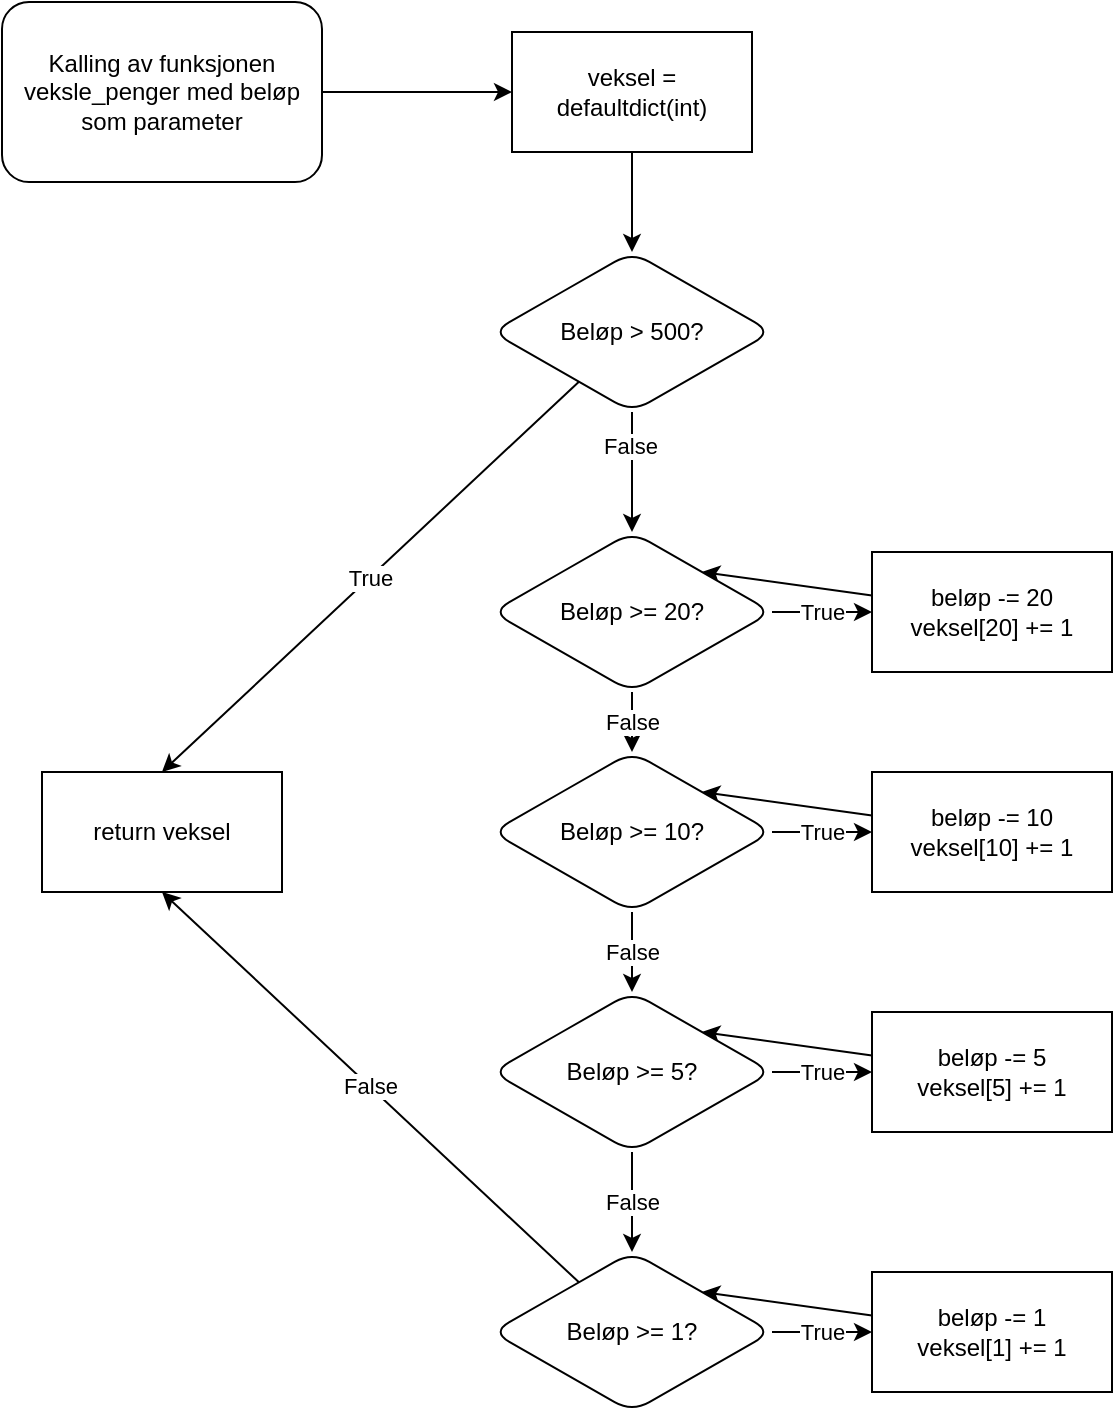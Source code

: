 <mxfile>
    <diagram id="TDCZ4j-PabGV3GEZQRRz" name="Page-1">
        <mxGraphModel dx="513" dy="175" grid="1" gridSize="10" guides="1" tooltips="1" connect="1" arrows="1" fold="1" page="1" pageScale="1" pageWidth="850" pageHeight="1100" math="0" shadow="0">
            <root>
                <mxCell id="0"/>
                <mxCell id="1" parent="0"/>
                <mxCell id="35" style="edgeStyle=none;html=1;" parent="1" source="16" target="34" edge="1">
                    <mxGeometry relative="1" as="geometry"/>
                </mxCell>
                <mxCell id="16" value="Kalling av funksjonen veksle_penger med beløp som parameter" style="rounded=1;whiteSpace=wrap;html=1;" parent="1" vertex="1">
                    <mxGeometry x="285" y="135" width="160" height="90" as="geometry"/>
                </mxCell>
                <mxCell id="39" style="edgeStyle=none;html=1;entryX=1;entryY=0;entryDx=0;entryDy=0;" parent="1" source="24" target="31" edge="1">
                    <mxGeometry relative="1" as="geometry"/>
                </mxCell>
                <mxCell id="24" value="beløp -= 20&lt;br&gt;veksel[20] += 1" style="whiteSpace=wrap;html=1;" parent="1" vertex="1">
                    <mxGeometry x="720" y="410" width="120" height="60" as="geometry"/>
                </mxCell>
                <mxCell id="28" value="True" style="edgeStyle=none;html=1;entryX=0.5;entryY=0;entryDx=0;entryDy=0;" parent="1" source="25" target="27" edge="1">
                    <mxGeometry relative="1" as="geometry"/>
                </mxCell>
                <mxCell id="32" value="" style="edgeStyle=none;html=1;" parent="1" source="25" target="31" edge="1">
                    <mxGeometry relative="1" as="geometry"/>
                </mxCell>
                <mxCell id="52" value="False" style="edgeLabel;html=1;align=center;verticalAlign=middle;resizable=0;points=[];" parent="32" vertex="1" connectable="0">
                    <mxGeometry x="-0.433" y="-1" relative="1" as="geometry">
                        <mxPoint as="offset"/>
                    </mxGeometry>
                </mxCell>
                <mxCell id="25" value="Beløp &amp;gt; 500?" style="rhombus;whiteSpace=wrap;html=1;rounded=1;" parent="1" vertex="1">
                    <mxGeometry x="530" y="260" width="140" height="80" as="geometry"/>
                </mxCell>
                <mxCell id="27" value="return veksel" style="whiteSpace=wrap;html=1;" parent="1" vertex="1">
                    <mxGeometry x="305" y="520" width="120" height="60" as="geometry"/>
                </mxCell>
                <mxCell id="37" value="True" style="edgeStyle=none;html=1;" parent="1" source="31" target="24" edge="1">
                    <mxGeometry relative="1" as="geometry"/>
                </mxCell>
                <mxCell id="53" value="False" style="edgeStyle=none;html=1;entryX=0.5;entryY=0;entryDx=0;entryDy=0;" parent="1" source="31" target="43" edge="1">
                    <mxGeometry relative="1" as="geometry"/>
                </mxCell>
                <mxCell id="31" value="Beløp &amp;gt;= 20?" style="rhombus;whiteSpace=wrap;html=1;rounded=1;" parent="1" vertex="1">
                    <mxGeometry x="530" y="400" width="140" height="80" as="geometry"/>
                </mxCell>
                <mxCell id="36" style="edgeStyle=none;html=1;entryX=0.5;entryY=0;entryDx=0;entryDy=0;" parent="1" source="34" target="25" edge="1">
                    <mxGeometry relative="1" as="geometry"/>
                </mxCell>
                <mxCell id="34" value="veksel = defaultdict(int)" style="whiteSpace=wrap;html=1;" parent="1" vertex="1">
                    <mxGeometry x="540" y="150" width="120" height="60" as="geometry"/>
                </mxCell>
                <mxCell id="40" style="edgeStyle=none;html=1;entryX=1;entryY=0;entryDx=0;entryDy=0;" parent="1" source="41" target="43" edge="1">
                    <mxGeometry relative="1" as="geometry"/>
                </mxCell>
                <mxCell id="41" value="beløp -= 10&lt;br&gt;veksel[10] += 1" style="whiteSpace=wrap;html=1;" parent="1" vertex="1">
                    <mxGeometry x="720" y="520" width="120" height="60" as="geometry"/>
                </mxCell>
                <mxCell id="42" value="True" style="edgeStyle=none;html=1;" parent="1" source="43" target="41" edge="1">
                    <mxGeometry relative="1" as="geometry"/>
                </mxCell>
                <mxCell id="54" value="False" style="edgeStyle=none;html=1;" parent="1" source="43" target="47" edge="1">
                    <mxGeometry relative="1" as="geometry"/>
                </mxCell>
                <mxCell id="43" value="Beløp &amp;gt;= 10?" style="rhombus;whiteSpace=wrap;html=1;rounded=1;" parent="1" vertex="1">
                    <mxGeometry x="530" y="510" width="140" height="80" as="geometry"/>
                </mxCell>
                <mxCell id="44" style="edgeStyle=none;html=1;entryX=1;entryY=0;entryDx=0;entryDy=0;" parent="1" source="45" target="47" edge="1">
                    <mxGeometry relative="1" as="geometry"/>
                </mxCell>
                <mxCell id="45" value="beløp -= 5&lt;br&gt;veksel[5] += 1" style="whiteSpace=wrap;html=1;" parent="1" vertex="1">
                    <mxGeometry x="720" y="640" width="120" height="60" as="geometry"/>
                </mxCell>
                <mxCell id="46" value="True" style="edgeStyle=none;html=1;" parent="1" source="47" target="45" edge="1">
                    <mxGeometry relative="1" as="geometry"/>
                </mxCell>
                <mxCell id="55" value="False" style="edgeStyle=none;html=1;" parent="1" source="47" target="51" edge="1">
                    <mxGeometry relative="1" as="geometry"/>
                </mxCell>
                <mxCell id="47" value="Beløp &amp;gt;= 5?" style="rhombus;whiteSpace=wrap;html=1;rounded=1;" parent="1" vertex="1">
                    <mxGeometry x="530" y="630" width="140" height="80" as="geometry"/>
                </mxCell>
                <mxCell id="48" style="edgeStyle=none;html=1;entryX=1;entryY=0;entryDx=0;entryDy=0;" parent="1" source="49" target="51" edge="1">
                    <mxGeometry relative="1" as="geometry"/>
                </mxCell>
                <mxCell id="49" value="beløp -= 1&lt;br&gt;veksel[1] += 1" style="whiteSpace=wrap;html=1;" parent="1" vertex="1">
                    <mxGeometry x="720" y="770" width="120" height="60" as="geometry"/>
                </mxCell>
                <mxCell id="50" value="True" style="edgeStyle=none;html=1;" parent="1" source="51" target="49" edge="1">
                    <mxGeometry relative="1" as="geometry"/>
                </mxCell>
                <mxCell id="57" value="False" style="edgeStyle=none;html=1;entryX=0.5;entryY=1;entryDx=0;entryDy=0;" parent="1" source="51" target="27" edge="1">
                    <mxGeometry relative="1" as="geometry"/>
                </mxCell>
                <mxCell id="51" value="Beløp &amp;gt;= 1?" style="rhombus;whiteSpace=wrap;html=1;rounded=1;" parent="1" vertex="1">
                    <mxGeometry x="530" y="760" width="140" height="80" as="geometry"/>
                </mxCell>
            </root>
        </mxGraphModel>
    </diagram>
</mxfile>